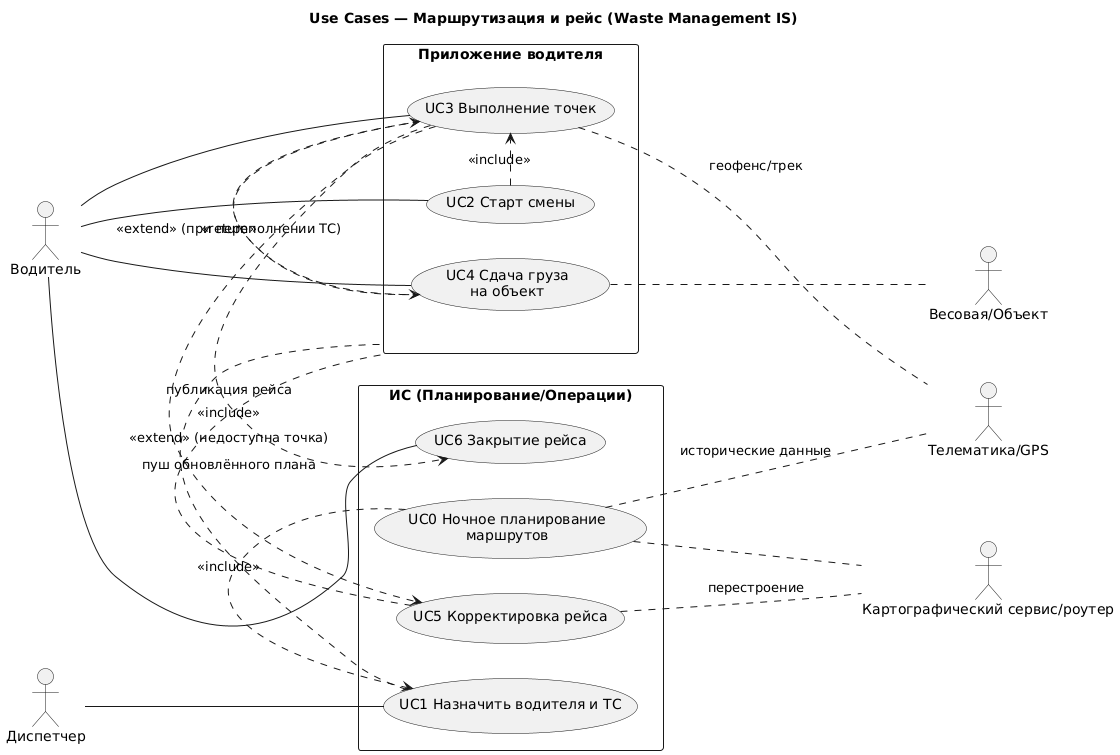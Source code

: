 @startuml
title Use Cases — Маршрутизация и рейс (Waste Management IS)
left to right direction
skinparam defaultFontName "DejaVu Sans"

actor "Диспетчер" as Dispatcher
actor "Водитель" as Driver
actor "Картографический сервис/роутер" as Router
actor "Телематика/GPS" as Telematics
actor "Весовая/Объект" as Weighbridge

rectangle "ИС (Планирование/Операции)" as IS {
  usecase "UC0 Ночное планирование\nмаршрутов" as UC0
  usecase "UC1 Назначить водителя и ТС" as UC1
  usecase "UC5 Корректировка рейса" as UC5
  usecase "UC6 Закрытие рейса" as UC6
}

rectangle "Приложение водителя" as App {
  usecase "UC2 Старт смены" as UC2
  usecase "UC3 Выполнение точек" as UC3
  usecase "UC4 Сдача груза\nна объект" as UC4
}

Dispatcher -- UC1
Driver -- UC2
Driver -- UC3
Driver -- UC4
Driver -- UC6

UC0 .. Router
UC0 .. Telematics : исторические данные
UC1 .. App : публикация рейса
UC3 .. Telematics : геофенс/трек
UC4 .. Weighbridge
UC5 .. Router : перестроение
UC5 .. App : пуш обновлённого плана

UC0 .> UC1 : <<include>>
UC2 .> UC3 : <<include>>
UC3 .> UC4 : <<extend>> (при переполнении ТС)
UC3 .> UC5 : <<extend>> (недоступна точка)
UC4 .> UC3 : <<return>>
UC3 .> UC6 : <<include>>
@enduml
